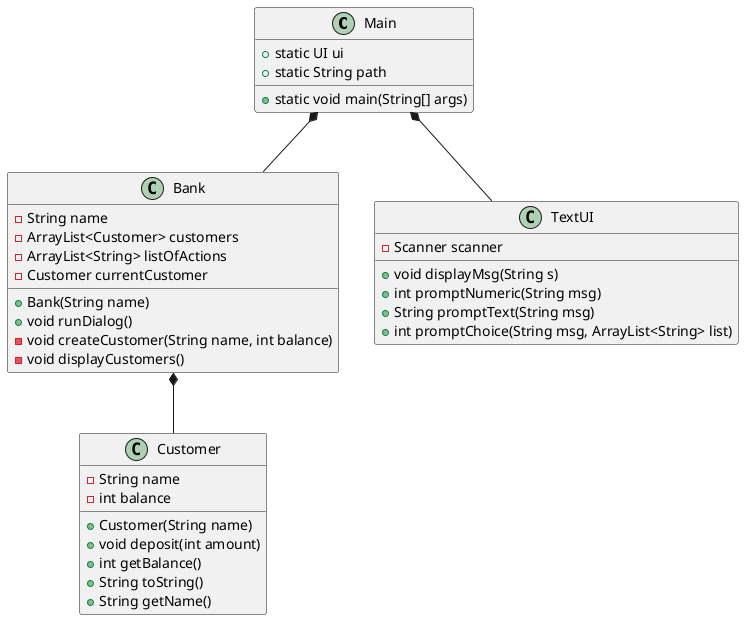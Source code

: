 @startuml
class Main{
+ static UI ui
+ static String path
+ static void main(String[] args)
}


class Bank{
 - String name
 - ArrayList<Customer> customers
 - ArrayList<String> listOfActions
 - Customer currentCustomer
 + Bank(String name)
 + void runDialog()
 - void createCustomer(String name, int balance)
 - void displayCustomers()
}

class Customer{
- String name
- int balance
+ Customer(String name)
+ void deposit(int amount)
+ int getBalance()
+ String toString()
+ String getName()
}

class TextUI{
- Scanner scanner
+ void displayMsg(String s)
+ int promptNumeric(String msg)
+ String promptText(String msg)
+ int promptChoice(String msg, ArrayList<String> list)
}

Main *-- TextUI
Main *-- Bank
Bank *-- Customer

@enduml